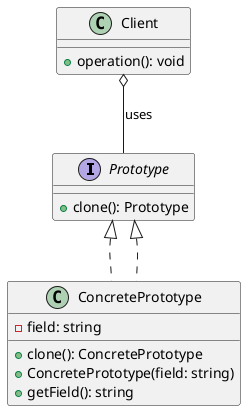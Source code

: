 @startuml
interface Prototype {
  + clone(): Prototype
}

class ConcretePrototype implements Prototype {
  + clone(): ConcretePrototype
  - field: string
  + ConcretePrototype(field: string)
  + getField(): string
}

class Client {
  + operation(): void
}

Prototype <|.. ConcretePrototype
Client o-- Prototype : uses
@enduml
